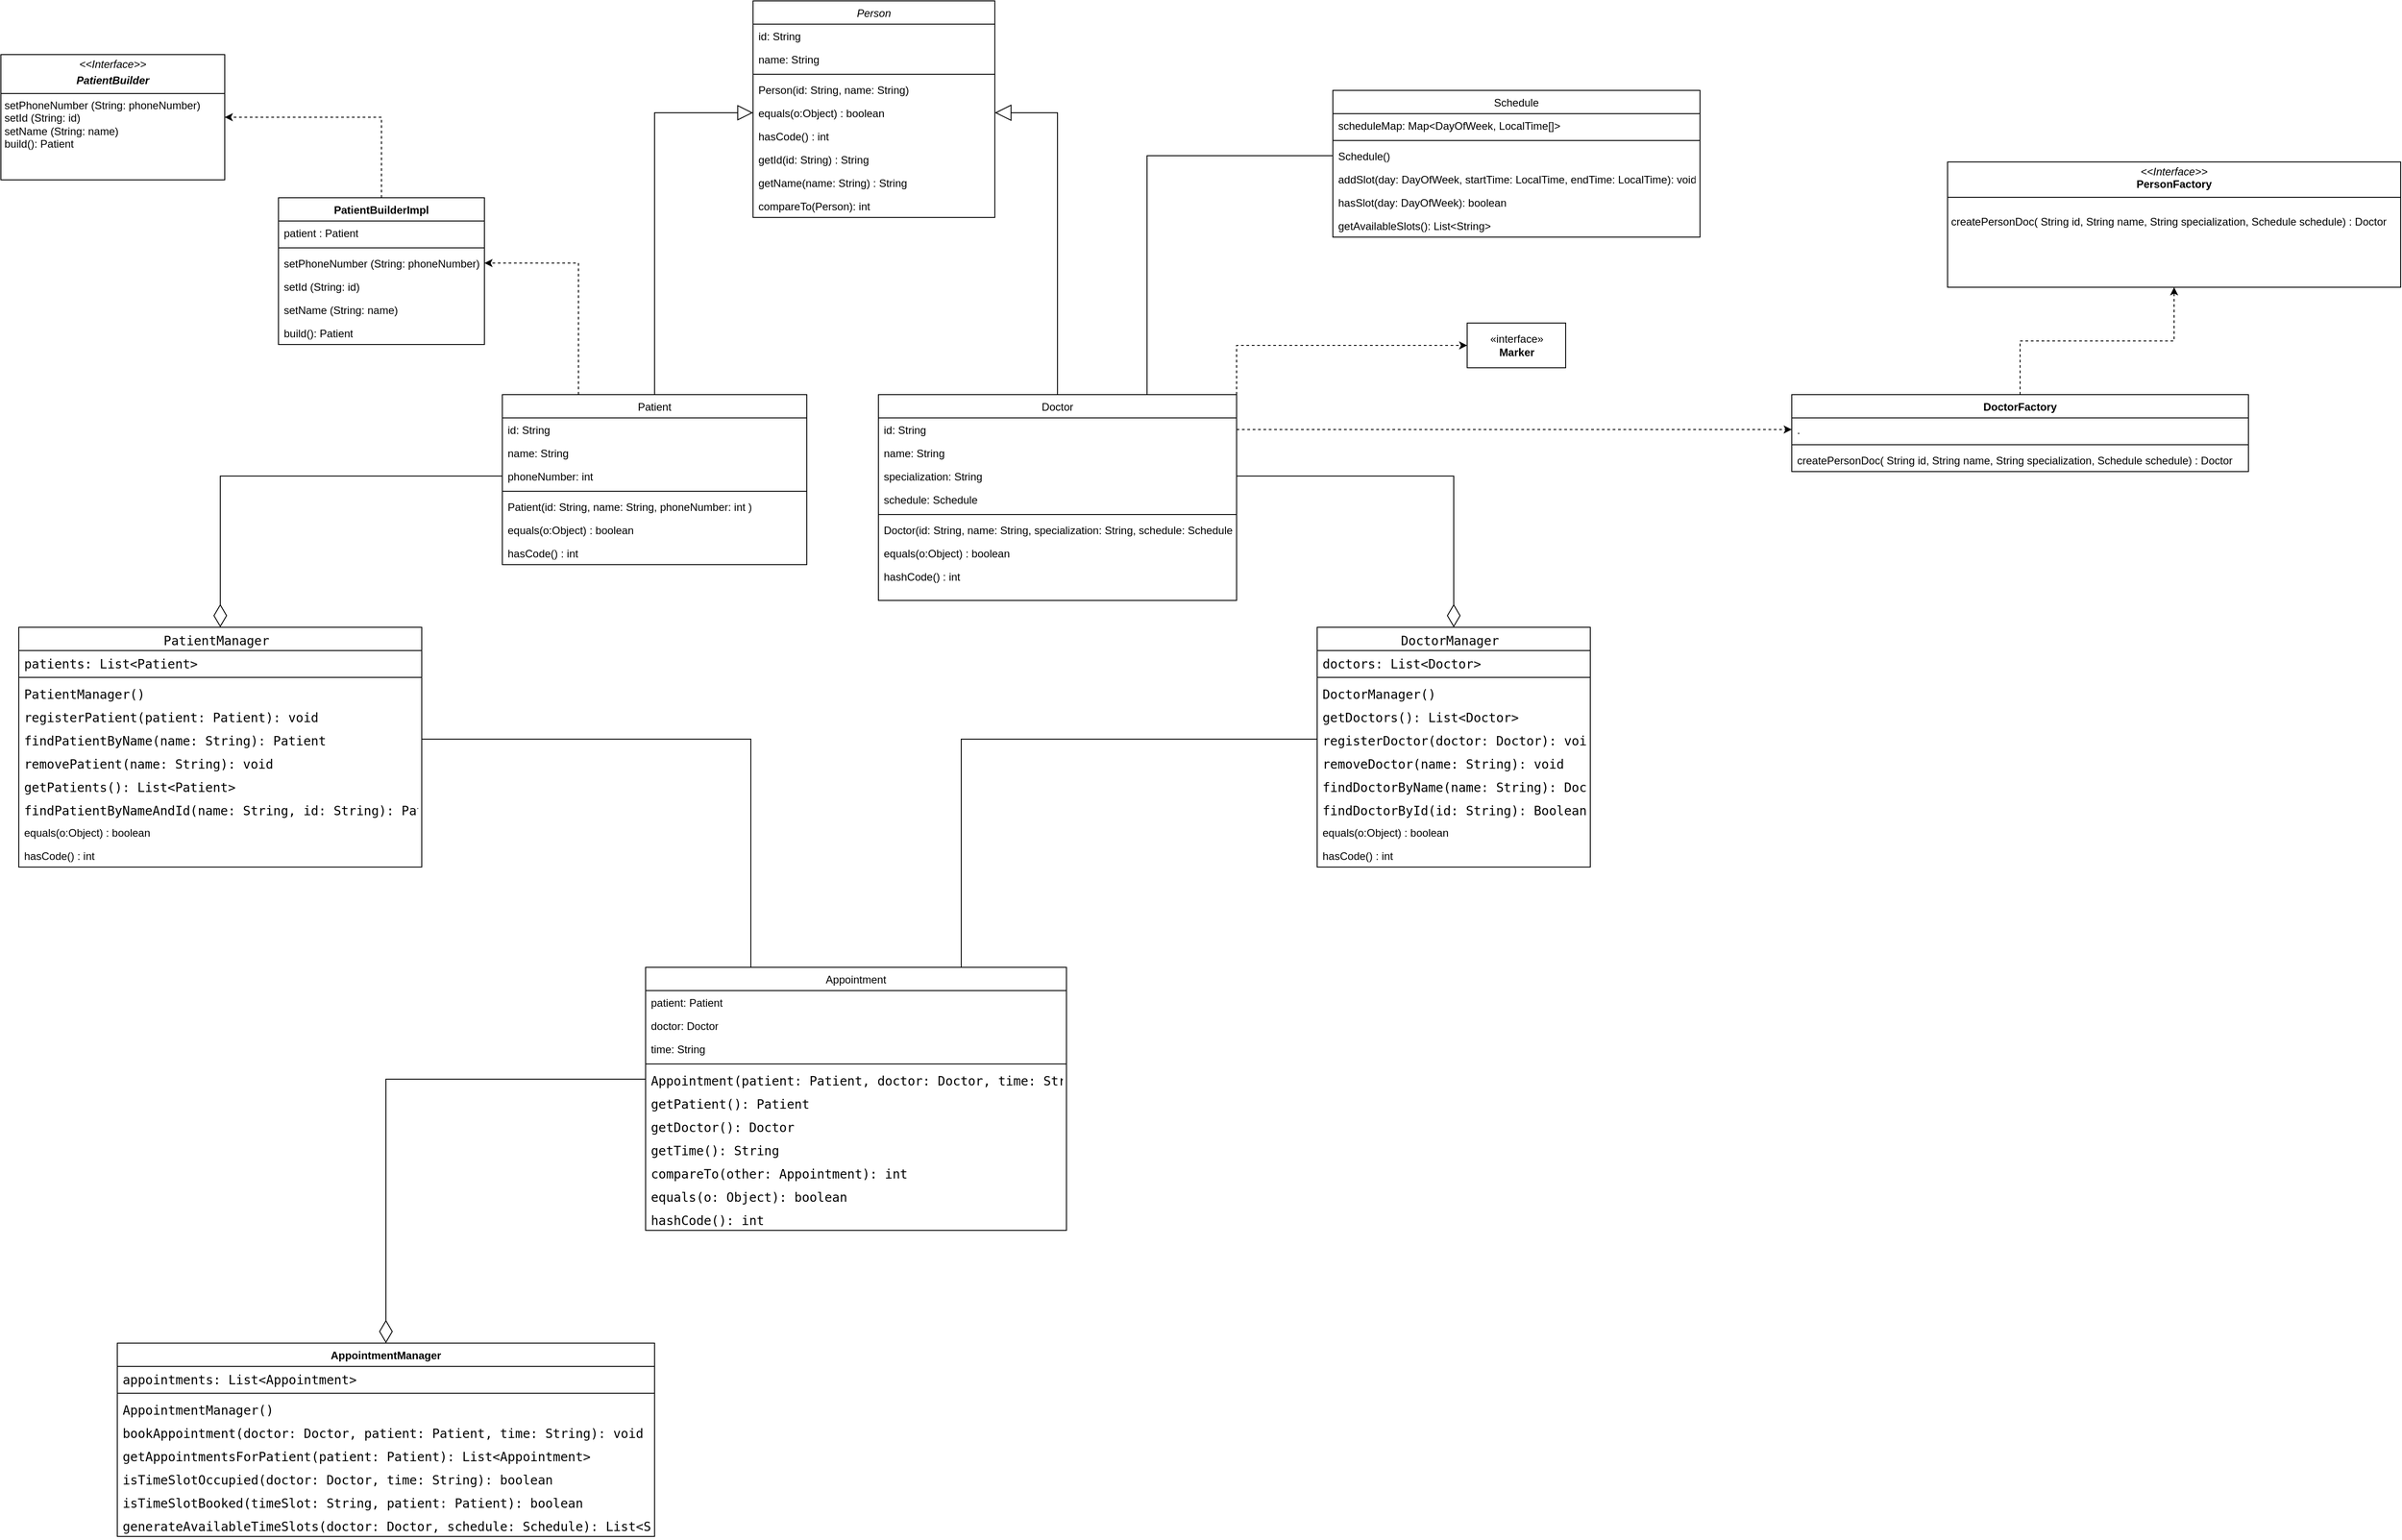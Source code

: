 <mxfile version="24.2.3" type="device">
  <diagram id="C5RBs43oDa-KdzZeNtuy" name="Page-1">
    <mxGraphModel dx="3452" dy="2474" grid="1" gridSize="10" guides="1" tooltips="1" connect="1" arrows="1" fold="1" page="1" pageScale="1" pageWidth="827" pageHeight="1169" math="0" shadow="0">
      <root>
        <mxCell id="WIyWlLk6GJQsqaUBKTNV-0" />
        <mxCell id="WIyWlLk6GJQsqaUBKTNV-1" parent="WIyWlLk6GJQsqaUBKTNV-0" />
        <mxCell id="olWy7GxdTs5l5mt5us0V-38" style="edgeStyle=orthogonalEdgeStyle;rounded=0;orthogonalLoop=1;jettySize=auto;html=1;exitX=0.5;exitY=0;exitDx=0;exitDy=0;entryX=0;entryY=0.5;entryDx=0;entryDy=0;endArrow=block;endFill=0;endSize=15;" parent="WIyWlLk6GJQsqaUBKTNV-1" source="zkfFHV4jXpPFQw0GAbJ--0" target="olWy7GxdTs5l5mt5us0V-30" edge="1">
          <mxGeometry relative="1" as="geometry" />
        </mxCell>
        <mxCell id="JosfpnTkLtagW_G2WQQR-9" style="edgeStyle=orthogonalEdgeStyle;rounded=0;orthogonalLoop=1;jettySize=auto;html=1;exitX=0.25;exitY=0;exitDx=0;exitDy=0;entryX=1;entryY=0.5;entryDx=0;entryDy=0;dashed=1;" edge="1" parent="WIyWlLk6GJQsqaUBKTNV-1" source="zkfFHV4jXpPFQw0GAbJ--0" target="JosfpnTkLtagW_G2WQQR-3">
          <mxGeometry relative="1" as="geometry" />
        </mxCell>
        <mxCell id="zkfFHV4jXpPFQw0GAbJ--0" value="Patient" style="swimlane;fontStyle=0;align=center;verticalAlign=top;childLayout=stackLayout;horizontal=1;startSize=26;horizontalStack=0;resizeParent=1;resizeLast=0;collapsible=1;marginBottom=0;rounded=0;shadow=0;strokeWidth=1;" parent="WIyWlLk6GJQsqaUBKTNV-1" vertex="1">
          <mxGeometry x="40" y="80" width="340" height="190" as="geometry">
            <mxRectangle x="230" y="140" width="160" height="26" as="alternateBounds" />
          </mxGeometry>
        </mxCell>
        <mxCell id="zkfFHV4jXpPFQw0GAbJ--1" value="id: String" style="text;align=left;verticalAlign=top;spacingLeft=4;spacingRight=4;overflow=hidden;rotatable=0;points=[[0,0.5],[1,0.5]];portConstraint=eastwest;" parent="zkfFHV4jXpPFQw0GAbJ--0" vertex="1">
          <mxGeometry y="26" width="340" height="26" as="geometry" />
        </mxCell>
        <mxCell id="zkfFHV4jXpPFQw0GAbJ--2" value="name: String" style="text;align=left;verticalAlign=top;spacingLeft=4;spacingRight=4;overflow=hidden;rotatable=0;points=[[0,0.5],[1,0.5]];portConstraint=eastwest;rounded=0;shadow=0;html=0;" parent="zkfFHV4jXpPFQw0GAbJ--0" vertex="1">
          <mxGeometry y="52" width="340" height="26" as="geometry" />
        </mxCell>
        <mxCell id="zkfFHV4jXpPFQw0GAbJ--3" value="phoneNumber: int" style="text;align=left;verticalAlign=top;spacingLeft=4;spacingRight=4;overflow=hidden;rotatable=0;points=[[0,0.5],[1,0.5]];portConstraint=eastwest;rounded=0;shadow=0;html=0;" parent="zkfFHV4jXpPFQw0GAbJ--0" vertex="1">
          <mxGeometry y="78" width="340" height="26" as="geometry" />
        </mxCell>
        <mxCell id="zkfFHV4jXpPFQw0GAbJ--4" value="" style="line;html=1;strokeWidth=1;align=left;verticalAlign=middle;spacingTop=-1;spacingLeft=3;spacingRight=3;rotatable=0;labelPosition=right;points=[];portConstraint=eastwest;" parent="zkfFHV4jXpPFQw0GAbJ--0" vertex="1">
          <mxGeometry y="104" width="340" height="8" as="geometry" />
        </mxCell>
        <mxCell id="zkfFHV4jXpPFQw0GAbJ--5" value="Patient(id: String, name: String, phoneNumber: int )" style="text;align=left;verticalAlign=top;spacingLeft=4;spacingRight=4;overflow=hidden;rotatable=0;points=[[0,0.5],[1,0.5]];portConstraint=eastwest;" parent="zkfFHV4jXpPFQw0GAbJ--0" vertex="1">
          <mxGeometry y="112" width="340" height="26" as="geometry" />
        </mxCell>
        <mxCell id="olWy7GxdTs5l5mt5us0V-1" value="equals(o:Object) : boolean" style="text;align=left;verticalAlign=top;spacingLeft=4;spacingRight=4;overflow=hidden;rotatable=0;points=[[0,0.5],[1,0.5]];portConstraint=eastwest;" parent="zkfFHV4jXpPFQw0GAbJ--0" vertex="1">
          <mxGeometry y="138" width="340" height="26" as="geometry" />
        </mxCell>
        <mxCell id="olWy7GxdTs5l5mt5us0V-0" value="hasCode() : int" style="text;align=left;verticalAlign=top;spacingLeft=4;spacingRight=4;overflow=hidden;rotatable=0;points=[[0,0.5],[1,0.5]];portConstraint=eastwest;" parent="zkfFHV4jXpPFQw0GAbJ--0" vertex="1">
          <mxGeometry y="164" width="340" height="26" as="geometry" />
        </mxCell>
        <mxCell id="zkfFHV4jXpPFQw0GAbJ--6" value="Schedule" style="swimlane;fontStyle=0;align=center;verticalAlign=top;childLayout=stackLayout;horizontal=1;startSize=26;horizontalStack=0;resizeParent=1;resizeLast=0;collapsible=1;marginBottom=0;rounded=0;shadow=0;strokeWidth=1;" parent="WIyWlLk6GJQsqaUBKTNV-1" vertex="1">
          <mxGeometry x="967.5" y="-260" width="410" height="164" as="geometry">
            <mxRectangle x="130" y="380" width="160" height="26" as="alternateBounds" />
          </mxGeometry>
        </mxCell>
        <mxCell id="zkfFHV4jXpPFQw0GAbJ--7" value="scheduleMap: Map&lt;DayOfWeek, LocalTime[]&gt;" style="text;align=left;verticalAlign=top;spacingLeft=4;spacingRight=4;overflow=hidden;rotatable=0;points=[[0,0.5],[1,0.5]];portConstraint=eastwest;" parent="zkfFHV4jXpPFQw0GAbJ--6" vertex="1">
          <mxGeometry y="26" width="410" height="26" as="geometry" />
        </mxCell>
        <mxCell id="zkfFHV4jXpPFQw0GAbJ--9" value="" style="line;html=1;strokeWidth=1;align=left;verticalAlign=middle;spacingTop=-1;spacingLeft=3;spacingRight=3;rotatable=0;labelPosition=right;points=[];portConstraint=eastwest;" parent="zkfFHV4jXpPFQw0GAbJ--6" vertex="1">
          <mxGeometry y="52" width="410" height="8" as="geometry" />
        </mxCell>
        <mxCell id="zkfFHV4jXpPFQw0GAbJ--10" value="Schedule()" style="text;align=left;verticalAlign=top;spacingLeft=4;spacingRight=4;overflow=hidden;rotatable=0;points=[[0,0.5],[1,0.5]];portConstraint=eastwest;fontStyle=0" parent="zkfFHV4jXpPFQw0GAbJ--6" vertex="1">
          <mxGeometry y="60" width="410" height="26" as="geometry" />
        </mxCell>
        <mxCell id="olWy7GxdTs5l5mt5us0V-6" value="addSlot(day: DayOfWeek, startTime: LocalTime, endTime: LocalTime): void" style="text;align=left;verticalAlign=top;spacingLeft=4;spacingRight=4;overflow=hidden;rotatable=0;points=[[0,0.5],[1,0.5]];portConstraint=eastwest;fontStyle=0" parent="zkfFHV4jXpPFQw0GAbJ--6" vertex="1">
          <mxGeometry y="86" width="410" height="26" as="geometry" />
        </mxCell>
        <mxCell id="zkfFHV4jXpPFQw0GAbJ--11" value="hasSlot(day: DayOfWeek): boolean" style="text;align=left;verticalAlign=top;spacingLeft=4;spacingRight=4;overflow=hidden;rotatable=0;points=[[0,0.5],[1,0.5]];portConstraint=eastwest;" parent="zkfFHV4jXpPFQw0GAbJ--6" vertex="1">
          <mxGeometry y="112" width="410" height="26" as="geometry" />
        </mxCell>
        <mxCell id="OLkwg9Ow1YIb2v4wMNq_-0" value="getAvailableSlots(): List&lt;String&gt;" style="text;align=left;verticalAlign=top;spacingLeft=4;spacingRight=4;overflow=hidden;rotatable=0;points=[[0,0.5],[1,0.5]];portConstraint=eastwest;" parent="zkfFHV4jXpPFQw0GAbJ--6" vertex="1">
          <mxGeometry y="138" width="410" height="26" as="geometry" />
        </mxCell>
        <mxCell id="olWy7GxdTs5l5mt5us0V-36" style="edgeStyle=orthogonalEdgeStyle;rounded=0;orthogonalLoop=1;jettySize=auto;html=1;exitX=0.5;exitY=0;exitDx=0;exitDy=0;entryX=1;entryY=0.5;entryDx=0;entryDy=0;endArrow=block;endFill=0;jumpSize=6;endSize=16;" parent="WIyWlLk6GJQsqaUBKTNV-1" source="zkfFHV4jXpPFQw0GAbJ--17" target="olWy7GxdTs5l5mt5us0V-30" edge="1">
          <mxGeometry relative="1" as="geometry" />
        </mxCell>
        <mxCell id="olWy7GxdTs5l5mt5us0V-42" style="edgeStyle=orthogonalEdgeStyle;rounded=0;orthogonalLoop=1;jettySize=auto;html=1;exitX=0.75;exitY=0;exitDx=0;exitDy=0;entryX=0;entryY=0.5;entryDx=0;entryDy=0;endArrow=none;endFill=0;" parent="WIyWlLk6GJQsqaUBKTNV-1" source="zkfFHV4jXpPFQw0GAbJ--17" target="zkfFHV4jXpPFQw0GAbJ--10" edge="1">
          <mxGeometry relative="1" as="geometry" />
        </mxCell>
        <mxCell id="JosfpnTkLtagW_G2WQQR-14" style="edgeStyle=orthogonalEdgeStyle;rounded=0;orthogonalLoop=1;jettySize=auto;html=1;exitX=1;exitY=0;exitDx=0;exitDy=0;entryX=0;entryY=0.5;entryDx=0;entryDy=0;dashed=1;" edge="1" parent="WIyWlLk6GJQsqaUBKTNV-1" source="zkfFHV4jXpPFQw0GAbJ--17" target="JosfpnTkLtagW_G2WQQR-13">
          <mxGeometry relative="1" as="geometry" />
        </mxCell>
        <mxCell id="zkfFHV4jXpPFQw0GAbJ--17" value="Doctor" style="swimlane;fontStyle=0;align=center;verticalAlign=top;childLayout=stackLayout;horizontal=1;startSize=26;horizontalStack=0;resizeParent=1;resizeLast=0;collapsible=1;marginBottom=0;rounded=0;shadow=0;strokeWidth=1;" parent="WIyWlLk6GJQsqaUBKTNV-1" vertex="1">
          <mxGeometry x="460" y="80" width="400" height="230" as="geometry">
            <mxRectangle x="550" y="140" width="160" height="26" as="alternateBounds" />
          </mxGeometry>
        </mxCell>
        <mxCell id="zkfFHV4jXpPFQw0GAbJ--18" value="id: String" style="text;align=left;verticalAlign=top;spacingLeft=4;spacingRight=4;overflow=hidden;rotatable=0;points=[[0,0.5],[1,0.5]];portConstraint=eastwest;" parent="zkfFHV4jXpPFQw0GAbJ--17" vertex="1">
          <mxGeometry y="26" width="400" height="26" as="geometry" />
        </mxCell>
        <mxCell id="zkfFHV4jXpPFQw0GAbJ--19" value="name: String" style="text;align=left;verticalAlign=top;spacingLeft=4;spacingRight=4;overflow=hidden;rotatable=0;points=[[0,0.5],[1,0.5]];portConstraint=eastwest;rounded=0;shadow=0;html=0;" parent="zkfFHV4jXpPFQw0GAbJ--17" vertex="1">
          <mxGeometry y="52" width="400" height="26" as="geometry" />
        </mxCell>
        <mxCell id="zkfFHV4jXpPFQw0GAbJ--20" value="specialization: String" style="text;align=left;verticalAlign=top;spacingLeft=4;spacingRight=4;overflow=hidden;rotatable=0;points=[[0,0.5],[1,0.5]];portConstraint=eastwest;rounded=0;shadow=0;html=0;" parent="zkfFHV4jXpPFQw0GAbJ--17" vertex="1">
          <mxGeometry y="78" width="400" height="26" as="geometry" />
        </mxCell>
        <mxCell id="zkfFHV4jXpPFQw0GAbJ--21" value="schedule: Schedule" style="text;align=left;verticalAlign=top;spacingLeft=4;spacingRight=4;overflow=hidden;rotatable=0;points=[[0,0.5],[1,0.5]];portConstraint=eastwest;rounded=0;shadow=0;html=0;" parent="zkfFHV4jXpPFQw0GAbJ--17" vertex="1">
          <mxGeometry y="104" width="400" height="26" as="geometry" />
        </mxCell>
        <mxCell id="zkfFHV4jXpPFQw0GAbJ--23" value="" style="line;html=1;strokeWidth=1;align=left;verticalAlign=middle;spacingTop=-1;spacingLeft=3;spacingRight=3;rotatable=0;labelPosition=right;points=[];portConstraint=eastwest;" parent="zkfFHV4jXpPFQw0GAbJ--17" vertex="1">
          <mxGeometry y="130" width="400" height="8" as="geometry" />
        </mxCell>
        <mxCell id="zkfFHV4jXpPFQw0GAbJ--24" value="Doctor(id: String, name: String, specialization: String, schedule: Schedule" style="text;align=left;verticalAlign=top;spacingLeft=4;spacingRight=4;overflow=hidden;rotatable=0;points=[[0,0.5],[1,0.5]];portConstraint=eastwest;" parent="zkfFHV4jXpPFQw0GAbJ--17" vertex="1">
          <mxGeometry y="138" width="400" height="26" as="geometry" />
        </mxCell>
        <mxCell id="olWy7GxdTs5l5mt5us0V-4" value="equals(o:Object) : boolean" style="text;align=left;verticalAlign=top;spacingLeft=4;spacingRight=4;overflow=hidden;rotatable=0;points=[[0,0.5],[1,0.5]];portConstraint=eastwest;" parent="zkfFHV4jXpPFQw0GAbJ--17" vertex="1">
          <mxGeometry y="164" width="400" height="26" as="geometry" />
        </mxCell>
        <mxCell id="olWy7GxdTs5l5mt5us0V-5" value="hashCode() : int" style="text;align=left;verticalAlign=top;spacingLeft=4;spacingRight=4;overflow=hidden;rotatable=0;points=[[0,0.5],[1,0.5]];portConstraint=eastwest;" parent="zkfFHV4jXpPFQw0GAbJ--17" vertex="1">
          <mxGeometry y="190" width="400" height="26" as="geometry" />
        </mxCell>
        <mxCell id="OLkwg9Ow1YIb2v4wMNq_-4" value="&lt;span style=&quot;font-weight: 400; text-wrap: nowrap;&quot;&gt;Appointment&lt;/span&gt;" style="swimlane;fontStyle=1;align=center;verticalAlign=top;childLayout=stackLayout;horizontal=1;startSize=26;horizontalStack=0;resizeParent=1;resizeParentMax=0;resizeLast=0;collapsible=1;marginBottom=0;whiteSpace=wrap;html=1;" parent="WIyWlLk6GJQsqaUBKTNV-1" vertex="1">
          <mxGeometry x="200" y="720" width="470" height="294" as="geometry" />
        </mxCell>
        <mxCell id="OLkwg9Ow1YIb2v4wMNq_-5" value="&lt;span style=&quot;text-wrap: nowrap;&quot;&gt;patient: Patient&lt;/span&gt;" style="text;strokeColor=none;fillColor=none;align=left;verticalAlign=top;spacingLeft=4;spacingRight=4;overflow=hidden;rotatable=0;points=[[0,0.5],[1,0.5]];portConstraint=eastwest;whiteSpace=wrap;html=1;" parent="OLkwg9Ow1YIb2v4wMNq_-4" vertex="1">
          <mxGeometry y="26" width="470" height="26" as="geometry" />
        </mxCell>
        <mxCell id="OLkwg9Ow1YIb2v4wMNq_-8" value="&lt;span style=&quot;text-wrap: nowrap;&quot;&gt;doctor: Doctor&lt;/span&gt;" style="text;strokeColor=none;fillColor=none;align=left;verticalAlign=top;spacingLeft=4;spacingRight=4;overflow=hidden;rotatable=0;points=[[0,0.5],[1,0.5]];portConstraint=eastwest;whiteSpace=wrap;html=1;" parent="OLkwg9Ow1YIb2v4wMNq_-4" vertex="1">
          <mxGeometry y="52" width="470" height="26" as="geometry" />
        </mxCell>
        <mxCell id="OLkwg9Ow1YIb2v4wMNq_-9" value="&lt;span style=&quot;text-wrap: nowrap;&quot;&gt;time: String&lt;/span&gt;" style="text;strokeColor=none;fillColor=none;align=left;verticalAlign=top;spacingLeft=4;spacingRight=4;overflow=hidden;rotatable=0;points=[[0,0.5],[1,0.5]];portConstraint=eastwest;whiteSpace=wrap;html=1;" parent="OLkwg9Ow1YIb2v4wMNq_-4" vertex="1">
          <mxGeometry y="78" width="470" height="26" as="geometry" />
        </mxCell>
        <mxCell id="OLkwg9Ow1YIb2v4wMNq_-6" value="" style="line;strokeWidth=1;fillColor=none;align=left;verticalAlign=middle;spacingTop=-1;spacingLeft=3;spacingRight=3;rotatable=0;labelPosition=right;points=[];portConstraint=eastwest;strokeColor=inherit;" parent="OLkwg9Ow1YIb2v4wMNq_-4" vertex="1">
          <mxGeometry y="104" width="470" height="8" as="geometry" />
        </mxCell>
        <mxCell id="OLkwg9Ow1YIb2v4wMNq_-7" value="&lt;span style=&quot;font-family: &amp;quot;Söhne Mono&amp;quot;, Monaco, &amp;quot;Andale Mono&amp;quot;, &amp;quot;Ubuntu Mono&amp;quot;, monospace; font-size: 14px; white-space: pre;&quot;&gt;Appointment(patient: Patient, doctor: Doctor, time: String)&lt;/span&gt;" style="text;strokeColor=none;fillColor=none;align=left;verticalAlign=top;spacingLeft=4;spacingRight=4;overflow=hidden;rotatable=0;points=[[0,0.5],[1,0.5]];portConstraint=eastwest;whiteSpace=wrap;html=1;imageAspect=1;" parent="OLkwg9Ow1YIb2v4wMNq_-4" vertex="1">
          <mxGeometry y="112" width="470" height="26" as="geometry" />
        </mxCell>
        <mxCell id="OLkwg9Ow1YIb2v4wMNq_-10" value="&lt;span style=&quot;font-family: &amp;quot;Söhne Mono&amp;quot;, Monaco, &amp;quot;Andale Mono&amp;quot;, &amp;quot;Ubuntu Mono&amp;quot;, monospace; font-size: 14px; white-space: pre;&quot;&gt;getPatient(): Patient&lt;/span&gt;" style="text;strokeColor=none;fillColor=none;align=left;verticalAlign=top;spacingLeft=4;spacingRight=4;overflow=hidden;rotatable=0;points=[[0,0.5],[1,0.5]];portConstraint=eastwest;whiteSpace=wrap;html=1;labelBackgroundColor=none;fontColor=#000000;" parent="OLkwg9Ow1YIb2v4wMNq_-4" vertex="1">
          <mxGeometry y="138" width="470" height="26" as="geometry" />
        </mxCell>
        <mxCell id="OLkwg9Ow1YIb2v4wMNq_-11" value="&lt;span style=&quot;font-family: &amp;quot;Söhne Mono&amp;quot;, Monaco, &amp;quot;Andale Mono&amp;quot;, &amp;quot;Ubuntu Mono&amp;quot;, monospace; font-size: 14px; white-space: pre;&quot;&gt;getDoctor(): Doctor&lt;/span&gt;" style="text;strokeColor=none;fillColor=none;align=left;verticalAlign=top;spacingLeft=4;spacingRight=4;overflow=hidden;rotatable=0;points=[[0,0.5],[1,0.5]];portConstraint=eastwest;whiteSpace=wrap;html=1;labelBackgroundColor=none;fontColor=#000000;" parent="OLkwg9Ow1YIb2v4wMNq_-4" vertex="1">
          <mxGeometry y="164" width="470" height="26" as="geometry" />
        </mxCell>
        <mxCell id="OLkwg9Ow1YIb2v4wMNq_-12" value="&lt;span style=&quot;font-family: &amp;quot;Söhne Mono&amp;quot;, Monaco, &amp;quot;Andale Mono&amp;quot;, &amp;quot;Ubuntu Mono&amp;quot;, monospace; font-size: 14px; white-space: pre;&quot;&gt;getTime(): String&lt;/span&gt;" style="text;strokeColor=none;fillColor=none;align=left;verticalAlign=top;spacingLeft=4;spacingRight=4;overflow=hidden;rotatable=0;points=[[0,0.5],[1,0.5]];portConstraint=eastwest;whiteSpace=wrap;html=1;labelBackgroundColor=none;fontColor=#000000;" parent="OLkwg9Ow1YIb2v4wMNq_-4" vertex="1">
          <mxGeometry y="190" width="470" height="26" as="geometry" />
        </mxCell>
        <mxCell id="OLkwg9Ow1YIb2v4wMNq_-13" value="&lt;span style=&quot;font-family: &amp;quot;Söhne Mono&amp;quot;, Monaco, &amp;quot;Andale Mono&amp;quot;, &amp;quot;Ubuntu Mono&amp;quot;, monospace; font-size: 14px; white-space: pre;&quot;&gt;compareTo(other: Appointment): int&lt;/span&gt;" style="text;strokeColor=none;fillColor=none;align=left;verticalAlign=top;spacingLeft=4;spacingRight=4;overflow=hidden;rotatable=0;points=[[0,0.5],[1,0.5]];portConstraint=eastwest;whiteSpace=wrap;html=1;labelBackgroundColor=none;fontColor=#000000;" parent="OLkwg9Ow1YIb2v4wMNq_-4" vertex="1">
          <mxGeometry y="216" width="470" height="26" as="geometry" />
        </mxCell>
        <mxCell id="OLkwg9Ow1YIb2v4wMNq_-14" value="&lt;span style=&quot;font-family: &amp;quot;Söhne Mono&amp;quot;, Monaco, &amp;quot;Andale Mono&amp;quot;, &amp;quot;Ubuntu Mono&amp;quot;, monospace; font-size: 14px; white-space: pre;&quot;&gt;equals(o: Object): boolean&lt;/span&gt;" style="text;strokeColor=none;fillColor=none;align=left;verticalAlign=top;spacingLeft=4;spacingRight=4;overflow=hidden;rotatable=0;points=[[0,0.5],[1,0.5]];portConstraint=eastwest;whiteSpace=wrap;html=1;labelBackgroundColor=none;fontColor=#000000;" parent="OLkwg9Ow1YIb2v4wMNq_-4" vertex="1">
          <mxGeometry y="242" width="470" height="26" as="geometry" />
        </mxCell>
        <mxCell id="OLkwg9Ow1YIb2v4wMNq_-15" value="&lt;span style=&quot;font-family: &amp;quot;Söhne Mono&amp;quot;, Monaco, &amp;quot;Andale Mono&amp;quot;, &amp;quot;Ubuntu Mono&amp;quot;, monospace; font-size: 14px; white-space: pre;&quot;&gt;hashCode(): int&lt;/span&gt;" style="text;strokeColor=none;fillColor=none;align=left;verticalAlign=top;spacingLeft=4;spacingRight=4;overflow=hidden;rotatable=0;points=[[0,0.5],[1,0.5]];portConstraint=eastwest;whiteSpace=wrap;html=1;labelBackgroundColor=none;fontColor=#000000;" parent="OLkwg9Ow1YIb2v4wMNq_-4" vertex="1">
          <mxGeometry y="268" width="470" height="26" as="geometry" />
        </mxCell>
        <mxCell id="OLkwg9Ow1YIb2v4wMNq_-17" value="AppointmentManager&lt;div&gt;&lt;br&gt;&lt;/div&gt;" style="swimlane;fontStyle=1;align=center;verticalAlign=top;childLayout=stackLayout;horizontal=1;startSize=26;horizontalStack=0;resizeParent=1;resizeParentMax=0;resizeLast=0;collapsible=1;marginBottom=0;whiteSpace=wrap;html=1;spacingLeft=4;spacingRight=4;fontFamily=Helvetica;fontSize=12;fontColor=default;fillColor=none;gradientColor=none;" parent="WIyWlLk6GJQsqaUBKTNV-1" vertex="1">
          <mxGeometry x="-390" y="1140" width="600" height="216" as="geometry" />
        </mxCell>
        <mxCell id="OLkwg9Ow1YIb2v4wMNq_-18" value="&lt;span style=&quot;font-family: &amp;quot;Söhne Mono&amp;quot;, Monaco, &amp;quot;Andale Mono&amp;quot;, &amp;quot;Ubuntu Mono&amp;quot;, monospace; font-size: 14px; white-space: pre;&quot;&gt;appointments: List&amp;lt;Appointment&amp;gt;&lt;/span&gt;" style="text;strokeColor=none;fillColor=none;align=left;verticalAlign=top;spacingLeft=4;spacingRight=4;overflow=hidden;rotatable=0;points=[[0,0.5],[1,0.5]];portConstraint=eastwest;whiteSpace=wrap;html=1;fontFamily=Helvetica;fontSize=12;fontColor=#000000;labelBackgroundColor=none;" parent="OLkwg9Ow1YIb2v4wMNq_-17" vertex="1">
          <mxGeometry y="26" width="600" height="26" as="geometry" />
        </mxCell>
        <mxCell id="OLkwg9Ow1YIb2v4wMNq_-19" value="" style="line;strokeWidth=1;fillColor=none;align=left;verticalAlign=middle;spacingTop=-1;spacingLeft=3;spacingRight=3;rotatable=0;labelPosition=right;points=[];portConstraint=eastwest;strokeColor=inherit;fontFamily=Helvetica;fontSize=12;fontColor=default;" parent="OLkwg9Ow1YIb2v4wMNq_-17" vertex="1">
          <mxGeometry y="52" width="600" height="8" as="geometry" />
        </mxCell>
        <mxCell id="OLkwg9Ow1YIb2v4wMNq_-20" value="&lt;span style=&quot;font-family: &amp;quot;Söhne Mono&amp;quot;, Monaco, &amp;quot;Andale Mono&amp;quot;, &amp;quot;Ubuntu Mono&amp;quot;, monospace; font-size: 14px; white-space: pre;&quot;&gt;AppointmentManager()&lt;/span&gt;" style="text;strokeColor=none;fillColor=none;align=left;verticalAlign=top;spacingLeft=4;spacingRight=4;overflow=hidden;rotatable=0;points=[[0,0.5],[1,0.5]];portConstraint=eastwest;whiteSpace=wrap;html=1;fontFamily=Helvetica;fontSize=12;fontColor=#000000;labelBackgroundColor=none;" parent="OLkwg9Ow1YIb2v4wMNq_-17" vertex="1">
          <mxGeometry y="60" width="600" height="26" as="geometry" />
        </mxCell>
        <mxCell id="OLkwg9Ow1YIb2v4wMNq_-21" value="&lt;span style=&quot;font-family: &amp;quot;Söhne Mono&amp;quot;, Monaco, &amp;quot;Andale Mono&amp;quot;, &amp;quot;Ubuntu Mono&amp;quot;, monospace; font-size: 14px; white-space: pre;&quot;&gt;bookAppointment(doctor: Doctor, patient: Patient, time: String): void&lt;/span&gt;" style="text;strokeColor=none;fillColor=none;align=left;verticalAlign=top;spacingLeft=4;spacingRight=4;overflow=hidden;rotatable=0;points=[[0,0.5],[1,0.5]];portConstraint=eastwest;whiteSpace=wrap;html=1;fontFamily=Helvetica;fontSize=12;fontColor=#000000;labelBackgroundColor=none;" parent="OLkwg9Ow1YIb2v4wMNq_-17" vertex="1">
          <mxGeometry y="86" width="600" height="26" as="geometry" />
        </mxCell>
        <mxCell id="OLkwg9Ow1YIb2v4wMNq_-22" value="&lt;span style=&quot;font-family: &amp;quot;Söhne Mono&amp;quot;, Monaco, &amp;quot;Andale Mono&amp;quot;, &amp;quot;Ubuntu Mono&amp;quot;, monospace; font-size: 14px; white-space: pre;&quot;&gt;getAppointmentsForPatient(patient: Patient): List&amp;lt;Appointment&amp;gt;&lt;/span&gt;" style="text;strokeColor=none;fillColor=none;align=left;verticalAlign=top;spacingLeft=4;spacingRight=4;overflow=hidden;rotatable=0;points=[[0,0.5],[1,0.5]];portConstraint=eastwest;whiteSpace=wrap;html=1;fontFamily=Helvetica;fontSize=12;fontColor=#000000;labelBackgroundColor=none;" parent="OLkwg9Ow1YIb2v4wMNq_-17" vertex="1">
          <mxGeometry y="112" width="600" height="26" as="geometry" />
        </mxCell>
        <mxCell id="OLkwg9Ow1YIb2v4wMNq_-23" value="&lt;span style=&quot;font-family: &amp;quot;Söhne Mono&amp;quot;, Monaco, &amp;quot;Andale Mono&amp;quot;, &amp;quot;Ubuntu Mono&amp;quot;, monospace; font-size: 14px; white-space: pre;&quot;&gt;isTimeSlotOccupied(doctor: Doctor, time: String): boolean&lt;/span&gt;" style="text;strokeColor=none;fillColor=none;align=left;verticalAlign=top;spacingLeft=4;spacingRight=4;overflow=hidden;rotatable=0;points=[[0,0.5],[1,0.5]];portConstraint=eastwest;whiteSpace=wrap;html=1;fontFamily=Helvetica;fontSize=12;fontColor=#000000;labelBackgroundColor=none;" parent="OLkwg9Ow1YIb2v4wMNq_-17" vertex="1">
          <mxGeometry y="138" width="600" height="26" as="geometry" />
        </mxCell>
        <mxCell id="OLkwg9Ow1YIb2v4wMNq_-24" value="&lt;span style=&quot;font-family: &amp;quot;Söhne Mono&amp;quot;, Monaco, &amp;quot;Andale Mono&amp;quot;, &amp;quot;Ubuntu Mono&amp;quot;, monospace; font-size: 14px; white-space: pre;&quot;&gt;isTimeSlotBooked(timeSlot: String, patient: Patient): boolean&lt;/span&gt;" style="text;strokeColor=none;fillColor=none;align=left;verticalAlign=top;spacingLeft=4;spacingRight=4;overflow=hidden;rotatable=0;points=[[0,0.5],[1,0.5]];portConstraint=eastwest;whiteSpace=wrap;html=1;fontFamily=Helvetica;fontSize=12;fontColor=#000000;labelBackgroundColor=none;" parent="OLkwg9Ow1YIb2v4wMNq_-17" vertex="1">
          <mxGeometry y="164" width="600" height="26" as="geometry" />
        </mxCell>
        <mxCell id="OLkwg9Ow1YIb2v4wMNq_-25" value="&lt;span style=&quot;font-family: &amp;quot;Söhne Mono&amp;quot;, Monaco, &amp;quot;Andale Mono&amp;quot;, &amp;quot;Ubuntu Mono&amp;quot;, monospace; font-size: 14px; white-space: pre;&quot;&gt;generateAvailableTimeSlots(doctor: Doctor, schedule: Schedule): List&amp;lt;String&amp;gt;&lt;/span&gt;" style="text;strokeColor=none;fillColor=none;align=left;verticalAlign=top;spacingLeft=4;spacingRight=4;overflow=hidden;rotatable=0;points=[[0,0.5],[1,0.5]];portConstraint=eastwest;whiteSpace=wrap;html=1;fontFamily=Helvetica;fontSize=12;fontColor=#000000;labelBackgroundColor=none;" parent="OLkwg9Ow1YIb2v4wMNq_-17" vertex="1">
          <mxGeometry y="190" width="600" height="26" as="geometry" />
        </mxCell>
        <mxCell id="OLkwg9Ow1YIb2v4wMNq_-26" value="&lt;span style=&quot;font-family: &amp;quot;Söhne Mono&amp;quot;, Monaco, &amp;quot;Andale Mono&amp;quot;, &amp;quot;Ubuntu Mono&amp;quot;, monospace; font-size: 14px; font-weight: 400; text-align: left; white-space: pre;&quot;&gt;DoctorManager &lt;/span&gt;" style="swimlane;fontStyle=1;align=center;verticalAlign=top;childLayout=stackLayout;horizontal=1;startSize=26;horizontalStack=0;resizeParent=1;resizeParentMax=0;resizeLast=0;collapsible=1;marginBottom=0;whiteSpace=wrap;html=1;spacingLeft=4;spacingRight=4;fontFamily=Helvetica;fontSize=12;fontColor=#000000;fillColor=none;gradientColor=none;labelBackgroundColor=none;" parent="WIyWlLk6GJQsqaUBKTNV-1" vertex="1">
          <mxGeometry x="950" y="340" width="305" height="268" as="geometry" />
        </mxCell>
        <mxCell id="OLkwg9Ow1YIb2v4wMNq_-27" value="&lt;span style=&quot;font-family: &amp;quot;Söhne Mono&amp;quot;, Monaco, &amp;quot;Andale Mono&amp;quot;, &amp;quot;Ubuntu Mono&amp;quot;, monospace; font-size: 14px; white-space: pre;&quot;&gt;doctors: List&amp;lt;Doctor&amp;gt;&lt;/span&gt;" style="text;strokeColor=none;fillColor=none;align=left;verticalAlign=top;spacingLeft=4;spacingRight=4;overflow=hidden;rotatable=0;points=[[0,0.5],[1,0.5]];portConstraint=eastwest;whiteSpace=wrap;html=1;fontFamily=Helvetica;fontSize=12;fontColor=#000000;labelBackgroundColor=none;" parent="OLkwg9Ow1YIb2v4wMNq_-26" vertex="1">
          <mxGeometry y="26" width="305" height="26" as="geometry" />
        </mxCell>
        <mxCell id="OLkwg9Ow1YIb2v4wMNq_-28" value="" style="line;strokeWidth=1;fillColor=none;align=left;verticalAlign=middle;spacingTop=-1;spacingLeft=3;spacingRight=3;rotatable=0;labelPosition=right;points=[];portConstraint=eastwest;strokeColor=inherit;fontFamily=Helvetica;fontSize=12;fontColor=default;" parent="OLkwg9Ow1YIb2v4wMNq_-26" vertex="1">
          <mxGeometry y="52" width="305" height="8" as="geometry" />
        </mxCell>
        <mxCell id="OLkwg9Ow1YIb2v4wMNq_-29" value="&lt;span style=&quot;font-family: &amp;quot;Söhne Mono&amp;quot;, Monaco, &amp;quot;Andale Mono&amp;quot;, &amp;quot;Ubuntu Mono&amp;quot;, monospace; font-size: 14px; white-space: pre;&quot;&gt;DoctorManager()&lt;/span&gt;" style="text;strokeColor=none;fillColor=none;align=left;verticalAlign=top;spacingLeft=4;spacingRight=4;overflow=hidden;rotatable=0;points=[[0,0.5],[1,0.5]];portConstraint=eastwest;whiteSpace=wrap;html=1;fontFamily=Helvetica;fontSize=12;fontColor=#000000;labelBackgroundColor=none;" parent="OLkwg9Ow1YIb2v4wMNq_-26" vertex="1">
          <mxGeometry y="60" width="305" height="26" as="geometry" />
        </mxCell>
        <mxCell id="OLkwg9Ow1YIb2v4wMNq_-30" value="&lt;span style=&quot;font-family: &amp;quot;Söhne Mono&amp;quot;, Monaco, &amp;quot;Andale Mono&amp;quot;, &amp;quot;Ubuntu Mono&amp;quot;, monospace; font-size: 14px; white-space: pre;&quot;&gt;getDoctors(): List&amp;lt;Doctor&amp;gt;&lt;/span&gt;" style="text;strokeColor=none;fillColor=none;align=left;verticalAlign=top;spacingLeft=4;spacingRight=4;overflow=hidden;rotatable=0;points=[[0,0.5],[1,0.5]];portConstraint=eastwest;whiteSpace=wrap;html=1;fontFamily=Helvetica;fontSize=12;fontColor=#000000;labelBackgroundColor=none;" parent="OLkwg9Ow1YIb2v4wMNq_-26" vertex="1">
          <mxGeometry y="86" width="305" height="26" as="geometry" />
        </mxCell>
        <mxCell id="OLkwg9Ow1YIb2v4wMNq_-31" value="&lt;span style=&quot;font-family: &amp;quot;Söhne Mono&amp;quot;, Monaco, &amp;quot;Andale Mono&amp;quot;, &amp;quot;Ubuntu Mono&amp;quot;, monospace; font-size: 14px; white-space: pre;&quot;&gt;registerDoctor(doctor: Doctor): void&lt;/span&gt;" style="text;strokeColor=none;fillColor=none;align=left;verticalAlign=top;spacingLeft=4;spacingRight=4;overflow=hidden;rotatable=0;points=[[0,0.5],[1,0.5]];portConstraint=eastwest;whiteSpace=wrap;html=1;fontFamily=Helvetica;fontSize=12;fontColor=#000000;labelBackgroundColor=none;" parent="OLkwg9Ow1YIb2v4wMNq_-26" vertex="1">
          <mxGeometry y="112" width="305" height="26" as="geometry" />
        </mxCell>
        <mxCell id="OLkwg9Ow1YIb2v4wMNq_-32" value="&lt;span style=&quot;font-family: &amp;quot;Söhne Mono&amp;quot;, Monaco, &amp;quot;Andale Mono&amp;quot;, &amp;quot;Ubuntu Mono&amp;quot;, monospace; font-size: 14px; white-space: pre;&quot;&gt;removeDoctor(name: String): void&lt;/span&gt;" style="text;strokeColor=none;fillColor=none;align=left;verticalAlign=top;spacingLeft=4;spacingRight=4;overflow=hidden;rotatable=0;points=[[0,0.5],[1,0.5]];portConstraint=eastwest;whiteSpace=wrap;html=1;fontFamily=Helvetica;fontSize=12;fontColor=#000000;labelBackgroundColor=none;" parent="OLkwg9Ow1YIb2v4wMNq_-26" vertex="1">
          <mxGeometry y="138" width="305" height="26" as="geometry" />
        </mxCell>
        <mxCell id="OLkwg9Ow1YIb2v4wMNq_-33" value="&lt;span style=&quot;font-family: &amp;quot;Söhne Mono&amp;quot;, Monaco, &amp;quot;Andale Mono&amp;quot;, &amp;quot;Ubuntu Mono&amp;quot;, monospace; font-size: 14px; white-space: pre;&quot;&gt;findDoctorByName(name: String): Doctor&lt;/span&gt;" style="text;strokeColor=none;fillColor=none;align=left;verticalAlign=top;spacingLeft=4;spacingRight=4;overflow=hidden;rotatable=0;points=[[0,0.5],[1,0.5]];portConstraint=eastwest;whiteSpace=wrap;html=1;fontFamily=Helvetica;fontSize=12;fontColor=#000000;labelBackgroundColor=none;" parent="OLkwg9Ow1YIb2v4wMNq_-26" vertex="1">
          <mxGeometry y="164" width="305" height="26" as="geometry" />
        </mxCell>
        <mxCell id="olWy7GxdTs5l5mt5us0V-7" value="&lt;span style=&quot;font-family: &amp;quot;Söhne Mono&amp;quot;, Monaco, &amp;quot;Andale Mono&amp;quot;, &amp;quot;Ubuntu Mono&amp;quot;, monospace; font-size: 14px; white-space: pre;&quot;&gt;findDoctorById(id: String): Boolean&lt;/span&gt;" style="text;strokeColor=none;fillColor=none;align=left;verticalAlign=top;spacingLeft=4;spacingRight=4;overflow=hidden;rotatable=0;points=[[0,0.5],[1,0.5]];portConstraint=eastwest;whiteSpace=wrap;html=1;fontFamily=Helvetica;fontSize=12;fontColor=#000000;labelBackgroundColor=none;" parent="OLkwg9Ow1YIb2v4wMNq_-26" vertex="1">
          <mxGeometry y="190" width="305" height="26" as="geometry" />
        </mxCell>
        <mxCell id="olWy7GxdTs5l5mt5us0V-8" value="&lt;span style=&quot;text-wrap: nowrap;&quot;&gt;equals(o:Object) : boolean&lt;/span&gt;" style="text;strokeColor=none;fillColor=none;align=left;verticalAlign=top;spacingLeft=4;spacingRight=4;overflow=hidden;rotatable=0;points=[[0,0.5],[1,0.5]];portConstraint=eastwest;whiteSpace=wrap;html=1;fontFamily=Helvetica;fontSize=12;fontColor=#000000;labelBackgroundColor=none;" parent="OLkwg9Ow1YIb2v4wMNq_-26" vertex="1">
          <mxGeometry y="216" width="305" height="26" as="geometry" />
        </mxCell>
        <mxCell id="olWy7GxdTs5l5mt5us0V-12" value="&lt;span style=&quot;text-wrap: nowrap;&quot;&gt;hasCode() : int&lt;/span&gt;" style="text;strokeColor=none;fillColor=none;align=left;verticalAlign=top;spacingLeft=4;spacingRight=4;overflow=hidden;rotatable=0;points=[[0,0.5],[1,0.5]];portConstraint=eastwest;whiteSpace=wrap;html=1;fontFamily=Helvetica;fontSize=12;fontColor=#000000;labelBackgroundColor=none;" parent="OLkwg9Ow1YIb2v4wMNq_-26" vertex="1">
          <mxGeometry y="242" width="305" height="26" as="geometry" />
        </mxCell>
        <mxCell id="OLkwg9Ow1YIb2v4wMNq_-34" value="&lt;span style=&quot;font-family: &amp;quot;Söhne Mono&amp;quot;, Monaco, &amp;quot;Andale Mono&amp;quot;, &amp;quot;Ubuntu Mono&amp;quot;, monospace; font-size: 14px; font-weight: 400; text-align: left; white-space: pre;&quot;&gt;PatientManager &lt;/span&gt;" style="swimlane;fontStyle=1;align=center;verticalAlign=top;childLayout=stackLayout;horizontal=1;startSize=26;horizontalStack=0;resizeParent=1;resizeParentMax=0;resizeLast=0;collapsible=1;marginBottom=0;whiteSpace=wrap;html=1;spacingLeft=4;spacingRight=4;fontFamily=Helvetica;fontSize=12;fontColor=#000000;fillColor=none;gradientColor=none;labelBackgroundColor=none;" parent="WIyWlLk6GJQsqaUBKTNV-1" vertex="1">
          <mxGeometry x="-500" y="340" width="450" height="268" as="geometry" />
        </mxCell>
        <mxCell id="OLkwg9Ow1YIb2v4wMNq_-35" value="&lt;span style=&quot;font-family: &amp;quot;Söhne Mono&amp;quot;, Monaco, &amp;quot;Andale Mono&amp;quot;, &amp;quot;Ubuntu Mono&amp;quot;, monospace; font-size: 14px; white-space: pre;&quot;&gt;patients: List&amp;lt;Patient&amp;gt;&lt;/span&gt;" style="text;strokeColor=none;fillColor=none;align=left;verticalAlign=top;spacingLeft=4;spacingRight=4;overflow=hidden;rotatable=0;points=[[0,0.5],[1,0.5]];portConstraint=eastwest;whiteSpace=wrap;html=1;fontFamily=Helvetica;fontSize=12;fontColor=#000000;labelBackgroundColor=none;" parent="OLkwg9Ow1YIb2v4wMNq_-34" vertex="1">
          <mxGeometry y="26" width="450" height="26" as="geometry" />
        </mxCell>
        <mxCell id="OLkwg9Ow1YIb2v4wMNq_-36" value="" style="line;strokeWidth=1;fillColor=none;align=left;verticalAlign=middle;spacingTop=-1;spacingLeft=3;spacingRight=3;rotatable=0;labelPosition=right;points=[];portConstraint=eastwest;strokeColor=inherit;fontFamily=Helvetica;fontSize=12;fontColor=default;" parent="OLkwg9Ow1YIb2v4wMNq_-34" vertex="1">
          <mxGeometry y="52" width="450" height="8" as="geometry" />
        </mxCell>
        <mxCell id="OLkwg9Ow1YIb2v4wMNq_-37" value="&lt;span style=&quot;font-family: &amp;quot;Söhne Mono&amp;quot;, Monaco, &amp;quot;Andale Mono&amp;quot;, &amp;quot;Ubuntu Mono&amp;quot;, monospace; font-size: 14px; white-space: pre;&quot;&gt;PatientManager()&lt;/span&gt;" style="text;strokeColor=none;fillColor=none;align=left;verticalAlign=top;spacingLeft=4;spacingRight=4;overflow=hidden;rotatable=0;points=[[0,0.5],[1,0.5]];portConstraint=eastwest;whiteSpace=wrap;html=1;fontFamily=Helvetica;fontSize=12;fontColor=#000000;labelBackgroundColor=none;" parent="OLkwg9Ow1YIb2v4wMNq_-34" vertex="1">
          <mxGeometry y="60" width="450" height="26" as="geometry" />
        </mxCell>
        <mxCell id="OLkwg9Ow1YIb2v4wMNq_-38" value="&lt;span style=&quot;font-family: &amp;quot;Söhne Mono&amp;quot;, Monaco, &amp;quot;Andale Mono&amp;quot;, &amp;quot;Ubuntu Mono&amp;quot;, monospace; font-size: 14px; white-space: pre;&quot;&gt;registerPatient(patient: Patient): void&lt;/span&gt;" style="text;strokeColor=none;fillColor=none;align=left;verticalAlign=top;spacingLeft=4;spacingRight=4;overflow=hidden;rotatable=0;points=[[0,0.5],[1,0.5]];portConstraint=eastwest;whiteSpace=wrap;html=1;fontFamily=Helvetica;fontSize=12;fontColor=#000000;labelBackgroundColor=none;" parent="OLkwg9Ow1YIb2v4wMNq_-34" vertex="1">
          <mxGeometry y="86" width="450" height="26" as="geometry" />
        </mxCell>
        <mxCell id="OLkwg9Ow1YIb2v4wMNq_-39" value="&lt;span style=&quot;font-family: &amp;quot;Söhne Mono&amp;quot;, Monaco, &amp;quot;Andale Mono&amp;quot;, &amp;quot;Ubuntu Mono&amp;quot;, monospace; font-size: 14px; white-space: pre;&quot;&gt;findPatientByName(name: String): Patient&lt;/span&gt;" style="text;strokeColor=none;fillColor=none;align=left;verticalAlign=top;spacingLeft=4;spacingRight=4;overflow=hidden;rotatable=0;points=[[0,0.5],[1,0.5]];portConstraint=eastwest;whiteSpace=wrap;html=1;fontFamily=Helvetica;fontSize=12;fontColor=#000000;labelBackgroundColor=none;" parent="OLkwg9Ow1YIb2v4wMNq_-34" vertex="1">
          <mxGeometry y="112" width="450" height="26" as="geometry" />
        </mxCell>
        <mxCell id="OLkwg9Ow1YIb2v4wMNq_-40" value="&lt;span style=&quot;font-family: &amp;quot;Söhne Mono&amp;quot;, Monaco, &amp;quot;Andale Mono&amp;quot;, &amp;quot;Ubuntu Mono&amp;quot;, monospace; font-size: 14px; white-space: pre;&quot;&gt;removePatient(name: String): void&lt;/span&gt;" style="text;strokeColor=none;fillColor=none;align=left;verticalAlign=top;spacingLeft=4;spacingRight=4;overflow=hidden;rotatable=0;points=[[0,0.5],[1,0.5]];portConstraint=eastwest;whiteSpace=wrap;html=1;fontFamily=Helvetica;fontSize=12;fontColor=#000000;labelBackgroundColor=none;" parent="OLkwg9Ow1YIb2v4wMNq_-34" vertex="1">
          <mxGeometry y="138" width="450" height="26" as="geometry" />
        </mxCell>
        <mxCell id="OLkwg9Ow1YIb2v4wMNq_-41" value="&lt;span style=&quot;font-family: &amp;quot;Söhne Mono&amp;quot;, Monaco, &amp;quot;Andale Mono&amp;quot;, &amp;quot;Ubuntu Mono&amp;quot;, monospace; font-size: 14px; white-space: pre;&quot;&gt;getPatients(): List&amp;lt;Patient&amp;gt;&lt;/span&gt;" style="text;strokeColor=none;fillColor=none;align=left;verticalAlign=top;spacingLeft=4;spacingRight=4;overflow=hidden;rotatable=0;points=[[0,0.5],[1,0.5]];portConstraint=eastwest;whiteSpace=wrap;html=1;fontFamily=Helvetica;fontSize=12;fontColor=#000000;labelBackgroundColor=none;" parent="OLkwg9Ow1YIb2v4wMNq_-34" vertex="1">
          <mxGeometry y="164" width="450" height="26" as="geometry" />
        </mxCell>
        <mxCell id="olWy7GxdTs5l5mt5us0V-13" value="&lt;span style=&quot;font-family: &amp;quot;Söhne Mono&amp;quot;, Monaco, &amp;quot;Andale Mono&amp;quot;, &amp;quot;Ubuntu Mono&amp;quot;, monospace; font-size: 14px; white-space: pre;&quot;&gt;findPatientByNameAndId(name: String, id: String): Patient&lt;/span&gt;" style="text;strokeColor=none;fillColor=none;align=left;verticalAlign=top;spacingLeft=4;spacingRight=4;overflow=hidden;rotatable=0;points=[[0,0.5],[1,0.5]];portConstraint=eastwest;whiteSpace=wrap;html=1;fontFamily=Helvetica;fontSize=12;fontColor=#000000;labelBackgroundColor=none;" parent="OLkwg9Ow1YIb2v4wMNq_-34" vertex="1">
          <mxGeometry y="190" width="450" height="26" as="geometry" />
        </mxCell>
        <mxCell id="olWy7GxdTs5l5mt5us0V-14" value="&lt;span style=&quot;text-wrap: nowrap;&quot;&gt;equals(o:Object) : boolean&lt;/span&gt;" style="text;strokeColor=none;fillColor=none;align=left;verticalAlign=top;spacingLeft=4;spacingRight=4;overflow=hidden;rotatable=0;points=[[0,0.5],[1,0.5]];portConstraint=eastwest;whiteSpace=wrap;html=1;fontFamily=Helvetica;fontSize=12;fontColor=#000000;labelBackgroundColor=none;" parent="OLkwg9Ow1YIb2v4wMNq_-34" vertex="1">
          <mxGeometry y="216" width="450" height="26" as="geometry" />
        </mxCell>
        <mxCell id="olWy7GxdTs5l5mt5us0V-15" value="&lt;span style=&quot;text-wrap: nowrap;&quot;&gt;hasCode() : int&lt;/span&gt;" style="text;strokeColor=none;fillColor=none;align=left;verticalAlign=top;spacingLeft=4;spacingRight=4;overflow=hidden;rotatable=0;points=[[0,0.5],[1,0.5]];portConstraint=eastwest;whiteSpace=wrap;html=1;fontFamily=Helvetica;fontSize=12;fontColor=#000000;labelBackgroundColor=none;" parent="OLkwg9Ow1YIb2v4wMNq_-34" vertex="1">
          <mxGeometry y="242" width="450" height="26" as="geometry" />
        </mxCell>
        <mxCell id="olWy7GxdTs5l5mt5us0V-24" value="Person" style="swimlane;fontStyle=2;align=center;verticalAlign=top;childLayout=stackLayout;horizontal=1;startSize=26;horizontalStack=0;resizeParent=1;resizeLast=0;collapsible=1;marginBottom=0;rounded=0;shadow=0;strokeWidth=1;" parent="WIyWlLk6GJQsqaUBKTNV-1" vertex="1">
          <mxGeometry x="320" y="-360" width="270" height="242" as="geometry">
            <mxRectangle x="230" y="140" width="160" height="26" as="alternateBounds" />
          </mxGeometry>
        </mxCell>
        <mxCell id="olWy7GxdTs5l5mt5us0V-25" value="id: String" style="text;align=left;verticalAlign=top;spacingLeft=4;spacingRight=4;overflow=hidden;rotatable=0;points=[[0,0.5],[1,0.5]];portConstraint=eastwest;" parent="olWy7GxdTs5l5mt5us0V-24" vertex="1">
          <mxGeometry y="26" width="270" height="26" as="geometry" />
        </mxCell>
        <mxCell id="olWy7GxdTs5l5mt5us0V-26" value="name: String" style="text;align=left;verticalAlign=top;spacingLeft=4;spacingRight=4;overflow=hidden;rotatable=0;points=[[0,0.5],[1,0.5]];portConstraint=eastwest;rounded=0;shadow=0;html=0;" parent="olWy7GxdTs5l5mt5us0V-24" vertex="1">
          <mxGeometry y="52" width="270" height="26" as="geometry" />
        </mxCell>
        <mxCell id="olWy7GxdTs5l5mt5us0V-28" value="" style="line;html=1;strokeWidth=1;align=left;verticalAlign=middle;spacingTop=-1;spacingLeft=3;spacingRight=3;rotatable=0;labelPosition=right;points=[];portConstraint=eastwest;" parent="olWy7GxdTs5l5mt5us0V-24" vertex="1">
          <mxGeometry y="78" width="270" height="8" as="geometry" />
        </mxCell>
        <mxCell id="olWy7GxdTs5l5mt5us0V-29" value="Person(id: String, name: String)" style="text;align=left;verticalAlign=top;spacingLeft=4;spacingRight=4;overflow=hidden;rotatable=0;points=[[0,0.5],[1,0.5]];portConstraint=eastwest;" parent="olWy7GxdTs5l5mt5us0V-24" vertex="1">
          <mxGeometry y="86" width="270" height="26" as="geometry" />
        </mxCell>
        <mxCell id="olWy7GxdTs5l5mt5us0V-30" value="equals(o:Object) : boolean" style="text;align=left;verticalAlign=top;spacingLeft=4;spacingRight=4;overflow=hidden;rotatable=0;points=[[0,0.5],[1,0.5]];portConstraint=eastwest;" parent="olWy7GxdTs5l5mt5us0V-24" vertex="1">
          <mxGeometry y="112" width="270" height="26" as="geometry" />
        </mxCell>
        <mxCell id="olWy7GxdTs5l5mt5us0V-31" value="hasCode() : int" style="text;align=left;verticalAlign=top;spacingLeft=4;spacingRight=4;overflow=hidden;rotatable=0;points=[[0,0.5],[1,0.5]];portConstraint=eastwest;" parent="olWy7GxdTs5l5mt5us0V-24" vertex="1">
          <mxGeometry y="138" width="270" height="26" as="geometry" />
        </mxCell>
        <mxCell id="olWy7GxdTs5l5mt5us0V-32" value="getId(id: String) : String" style="text;align=left;verticalAlign=top;spacingLeft=4;spacingRight=4;overflow=hidden;rotatable=0;points=[[0,0.5],[1,0.5]];portConstraint=eastwest;" parent="olWy7GxdTs5l5mt5us0V-24" vertex="1">
          <mxGeometry y="164" width="270" height="26" as="geometry" />
        </mxCell>
        <mxCell id="olWy7GxdTs5l5mt5us0V-33" value="getName(name: String) : String" style="text;align=left;verticalAlign=top;spacingLeft=4;spacingRight=4;overflow=hidden;rotatable=0;points=[[0,0.5],[1,0.5]];portConstraint=eastwest;" parent="olWy7GxdTs5l5mt5us0V-24" vertex="1">
          <mxGeometry y="190" width="270" height="26" as="geometry" />
        </mxCell>
        <mxCell id="olWy7GxdTs5l5mt5us0V-34" value="compareTo(Person): int" style="text;align=left;verticalAlign=top;spacingLeft=4;spacingRight=4;overflow=hidden;rotatable=0;points=[[0,0.5],[1,0.5]];portConstraint=eastwest;" parent="olWy7GxdTs5l5mt5us0V-24" vertex="1">
          <mxGeometry y="216" width="270" height="26" as="geometry" />
        </mxCell>
        <mxCell id="olWy7GxdTs5l5mt5us0V-39" style="edgeStyle=orthogonalEdgeStyle;rounded=0;orthogonalLoop=1;jettySize=auto;html=1;exitX=1;exitY=0.5;exitDx=0;exitDy=0;entryX=0.5;entryY=0;entryDx=0;entryDy=0;endArrow=diamondThin;endFill=0;endSize=23;" parent="WIyWlLk6GJQsqaUBKTNV-1" source="zkfFHV4jXpPFQw0GAbJ--20" target="OLkwg9Ow1YIb2v4wMNq_-26" edge="1">
          <mxGeometry relative="1" as="geometry" />
        </mxCell>
        <mxCell id="olWy7GxdTs5l5mt5us0V-40" style="edgeStyle=orthogonalEdgeStyle;rounded=0;orthogonalLoop=1;jettySize=auto;html=1;exitX=0;exitY=0.5;exitDx=0;exitDy=0;entryX=0.5;entryY=0;entryDx=0;entryDy=0;endArrow=diamondThin;endFill=0;endSize=23;" parent="WIyWlLk6GJQsqaUBKTNV-1" source="zkfFHV4jXpPFQw0GAbJ--3" target="OLkwg9Ow1YIb2v4wMNq_-34" edge="1">
          <mxGeometry relative="1" as="geometry" />
        </mxCell>
        <mxCell id="olWy7GxdTs5l5mt5us0V-41" style="edgeStyle=orthogonalEdgeStyle;rounded=0;orthogonalLoop=1;jettySize=auto;html=1;exitX=0;exitY=0.5;exitDx=0;exitDy=0;entryX=0.5;entryY=0;entryDx=0;entryDy=0;endArrow=diamondThin;endFill=0;endSize=23;" parent="WIyWlLk6GJQsqaUBKTNV-1" source="OLkwg9Ow1YIb2v4wMNq_-7" target="OLkwg9Ow1YIb2v4wMNq_-17" edge="1">
          <mxGeometry relative="1" as="geometry" />
        </mxCell>
        <mxCell id="olWy7GxdTs5l5mt5us0V-43" style="edgeStyle=orthogonalEdgeStyle;rounded=0;orthogonalLoop=1;jettySize=auto;html=1;exitX=1;exitY=0.5;exitDx=0;exitDy=0;entryX=0.25;entryY=0;entryDx=0;entryDy=0;endArrow=none;endFill=0;" parent="WIyWlLk6GJQsqaUBKTNV-1" source="OLkwg9Ow1YIb2v4wMNq_-39" target="OLkwg9Ow1YIb2v4wMNq_-4" edge="1">
          <mxGeometry relative="1" as="geometry" />
        </mxCell>
        <mxCell id="olWy7GxdTs5l5mt5us0V-45" style="edgeStyle=orthogonalEdgeStyle;rounded=0;orthogonalLoop=1;jettySize=auto;html=1;exitX=0;exitY=0.5;exitDx=0;exitDy=0;entryX=0.75;entryY=0;entryDx=0;entryDy=0;endArrow=none;endFill=0;" parent="WIyWlLk6GJQsqaUBKTNV-1" source="OLkwg9Ow1YIb2v4wMNq_-31" target="OLkwg9Ow1YIb2v4wMNq_-4" edge="1">
          <mxGeometry relative="1" as="geometry" />
        </mxCell>
        <mxCell id="JosfpnTkLtagW_G2WQQR-10" style="edgeStyle=orthogonalEdgeStyle;rounded=0;orthogonalLoop=1;jettySize=auto;html=1;exitX=0.5;exitY=0;exitDx=0;exitDy=0;entryX=1;entryY=0.5;entryDx=0;entryDy=0;dashed=1;" edge="1" parent="WIyWlLk6GJQsqaUBKTNV-1" source="JosfpnTkLtagW_G2WQQR-0" target="JosfpnTkLtagW_G2WQQR-8">
          <mxGeometry relative="1" as="geometry" />
        </mxCell>
        <mxCell id="JosfpnTkLtagW_G2WQQR-0" value="PatientBuilderImpl" style="swimlane;fontStyle=1;align=center;verticalAlign=top;childLayout=stackLayout;horizontal=1;startSize=26;horizontalStack=0;resizeParent=1;resizeParentMax=0;resizeLast=0;collapsible=1;marginBottom=0;whiteSpace=wrap;html=1;" vertex="1" parent="WIyWlLk6GJQsqaUBKTNV-1">
          <mxGeometry x="-210" y="-140" width="230" height="164" as="geometry" />
        </mxCell>
        <mxCell id="JosfpnTkLtagW_G2WQQR-1" value="patient : Patient" style="text;strokeColor=none;fillColor=none;align=left;verticalAlign=top;spacingLeft=4;spacingRight=4;overflow=hidden;rotatable=0;points=[[0,0.5],[1,0.5]];portConstraint=eastwest;whiteSpace=wrap;html=1;" vertex="1" parent="JosfpnTkLtagW_G2WQQR-0">
          <mxGeometry y="26" width="230" height="26" as="geometry" />
        </mxCell>
        <mxCell id="JosfpnTkLtagW_G2WQQR-2" value="" style="line;strokeWidth=1;fillColor=none;align=left;verticalAlign=middle;spacingTop=-1;spacingLeft=3;spacingRight=3;rotatable=0;labelPosition=right;points=[];portConstraint=eastwest;strokeColor=inherit;" vertex="1" parent="JosfpnTkLtagW_G2WQQR-0">
          <mxGeometry y="52" width="230" height="8" as="geometry" />
        </mxCell>
        <mxCell id="JosfpnTkLtagW_G2WQQR-3" value="setPhoneNumber (String: phoneNumber)" style="text;strokeColor=none;fillColor=none;align=left;verticalAlign=top;spacingLeft=4;spacingRight=4;overflow=hidden;rotatable=0;points=[[0,0.5],[1,0.5]];portConstraint=eastwest;whiteSpace=wrap;html=1;" vertex="1" parent="JosfpnTkLtagW_G2WQQR-0">
          <mxGeometry y="60" width="230" height="26" as="geometry" />
        </mxCell>
        <mxCell id="JosfpnTkLtagW_G2WQQR-5" value="setId (String: id)" style="text;strokeColor=none;fillColor=none;align=left;verticalAlign=top;spacingLeft=4;spacingRight=4;overflow=hidden;rotatable=0;points=[[0,0.5],[1,0.5]];portConstraint=eastwest;whiteSpace=wrap;html=1;" vertex="1" parent="JosfpnTkLtagW_G2WQQR-0">
          <mxGeometry y="86" width="230" height="26" as="geometry" />
        </mxCell>
        <mxCell id="JosfpnTkLtagW_G2WQQR-6" value="setName (String: name&lt;span style=&quot;background-color: initial;&quot;&gt;)&lt;/span&gt;" style="text;strokeColor=none;fillColor=none;align=left;verticalAlign=top;spacingLeft=4;spacingRight=4;overflow=hidden;rotatable=0;points=[[0,0.5],[1,0.5]];portConstraint=eastwest;whiteSpace=wrap;html=1;" vertex="1" parent="JosfpnTkLtagW_G2WQQR-0">
          <mxGeometry y="112" width="230" height="26" as="geometry" />
        </mxCell>
        <mxCell id="JosfpnTkLtagW_G2WQQR-7" value="build(): Patient" style="text;strokeColor=none;fillColor=none;align=left;verticalAlign=top;spacingLeft=4;spacingRight=4;overflow=hidden;rotatable=0;points=[[0,0.5],[1,0.5]];portConstraint=eastwest;whiteSpace=wrap;html=1;" vertex="1" parent="JosfpnTkLtagW_G2WQQR-0">
          <mxGeometry y="138" width="230" height="26" as="geometry" />
        </mxCell>
        <mxCell id="JosfpnTkLtagW_G2WQQR-8" value="&lt;p style=&quot;margin:0px;margin-top:4px;text-align:center;&quot;&gt;&lt;i&gt;&amp;lt;&amp;lt;Interface&amp;gt;&amp;gt;&lt;/i&gt;&lt;br&gt;&lt;/p&gt;&lt;p style=&quot;margin:0px;margin-top:4px;text-align:center;&quot;&gt;&lt;i&gt;&lt;b&gt;PatientBuilder&lt;/b&gt;&lt;/i&gt;&lt;/p&gt;&lt;hr size=&quot;1&quot; style=&quot;border-style:solid;&quot;&gt;&lt;p style=&quot;margin:0px;margin-left:4px;&quot;&gt;setPhoneNumber (String: phoneNumber)&lt;br&gt;setId (String: id)&lt;br&gt;&lt;/p&gt;&lt;p style=&quot;margin:0px;margin-left:4px;&quot;&gt;setName (String: name&lt;span style=&quot;background-color: initial;&quot;&gt;)&lt;/span&gt;&lt;br&gt;&lt;/p&gt;&lt;p style=&quot;margin:0px;margin-left:4px;&quot;&gt;build(): Patient&lt;span style=&quot;background-color: initial;&quot;&gt;&lt;br&gt;&lt;/span&gt;&lt;/p&gt;" style="verticalAlign=top;align=left;overflow=fill;html=1;whiteSpace=wrap;" vertex="1" parent="WIyWlLk6GJQsqaUBKTNV-1">
          <mxGeometry x="-520" y="-300" width="250" height="140" as="geometry" />
        </mxCell>
        <mxCell id="JosfpnTkLtagW_G2WQQR-13" value="«interface»&lt;br&gt;&lt;b&gt;Marker&lt;/b&gt;" style="html=1;whiteSpace=wrap;" vertex="1" parent="WIyWlLk6GJQsqaUBKTNV-1">
          <mxGeometry x="1117.5" width="110" height="50" as="geometry" />
        </mxCell>
        <mxCell id="JosfpnTkLtagW_G2WQQR-16" value="&lt;p style=&quot;margin:0px;margin-top:4px;text-align:center;&quot;&gt;&lt;i&gt;&amp;lt;&amp;lt;Interface&amp;gt;&amp;gt;&lt;/i&gt;&lt;br&gt;&lt;b&gt;PersonFactory&lt;/b&gt;&lt;/p&gt;&lt;hr size=&quot;1&quot; style=&quot;border-style:solid;&quot;&gt;&lt;p style=&quot;margin:0px;margin-left:4px;&quot;&gt;&lt;br&gt;&lt;/p&gt;&lt;p style=&quot;margin:0px;margin-left:4px;&quot;&gt;createPersonDoc( String id, String name, String specialization, Schedule schedule) : Doctor&lt;br&gt;&lt;/p&gt;" style="verticalAlign=top;align=left;overflow=fill;html=1;whiteSpace=wrap;" vertex="1" parent="WIyWlLk6GJQsqaUBKTNV-1">
          <mxGeometry x="1654" y="-180" width="506" height="140" as="geometry" />
        </mxCell>
        <mxCell id="JosfpnTkLtagW_G2WQQR-22" style="edgeStyle=orthogonalEdgeStyle;rounded=0;orthogonalLoop=1;jettySize=auto;html=1;exitX=0.5;exitY=0;exitDx=0;exitDy=0;entryX=0.5;entryY=1;entryDx=0;entryDy=0;dashed=1;" edge="1" parent="WIyWlLk6GJQsqaUBKTNV-1" source="JosfpnTkLtagW_G2WQQR-17" target="JosfpnTkLtagW_G2WQQR-16">
          <mxGeometry relative="1" as="geometry" />
        </mxCell>
        <mxCell id="JosfpnTkLtagW_G2WQQR-17" value="DoctorFactory" style="swimlane;fontStyle=1;align=center;verticalAlign=top;childLayout=stackLayout;horizontal=1;startSize=26;horizontalStack=0;resizeParent=1;resizeParentMax=0;resizeLast=0;collapsible=1;marginBottom=0;whiteSpace=wrap;html=1;" vertex="1" parent="WIyWlLk6GJQsqaUBKTNV-1">
          <mxGeometry x="1480" y="80" width="510" height="86" as="geometry" />
        </mxCell>
        <mxCell id="JosfpnTkLtagW_G2WQQR-18" value=".&lt;div&gt;&lt;br&gt;&lt;/div&gt;" style="text;strokeColor=none;fillColor=none;align=left;verticalAlign=top;spacingLeft=4;spacingRight=4;overflow=hidden;rotatable=0;points=[[0,0.5],[1,0.5]];portConstraint=eastwest;whiteSpace=wrap;html=1;" vertex="1" parent="JosfpnTkLtagW_G2WQQR-17">
          <mxGeometry y="26" width="510" height="26" as="geometry" />
        </mxCell>
        <mxCell id="JosfpnTkLtagW_G2WQQR-19" value="" style="line;strokeWidth=1;fillColor=none;align=left;verticalAlign=middle;spacingTop=-1;spacingLeft=3;spacingRight=3;rotatable=0;labelPosition=right;points=[];portConstraint=eastwest;strokeColor=inherit;" vertex="1" parent="JosfpnTkLtagW_G2WQQR-17">
          <mxGeometry y="52" width="510" height="8" as="geometry" />
        </mxCell>
        <mxCell id="JosfpnTkLtagW_G2WQQR-20" value="createPersonDoc( String id, String name, String specialization, Schedule schedule) : Doctor" style="text;strokeColor=none;fillColor=none;align=left;verticalAlign=top;spacingLeft=4;spacingRight=4;overflow=hidden;rotatable=0;points=[[0,0.5],[1,0.5]];portConstraint=eastwest;whiteSpace=wrap;html=1;" vertex="1" parent="JosfpnTkLtagW_G2WQQR-17">
          <mxGeometry y="60" width="510" height="26" as="geometry" />
        </mxCell>
        <mxCell id="JosfpnTkLtagW_G2WQQR-15" style="edgeStyle=orthogonalEdgeStyle;rounded=0;orthogonalLoop=1;jettySize=auto;html=1;exitX=1;exitY=0.5;exitDx=0;exitDy=0;entryX=0;entryY=0.5;entryDx=0;entryDy=0;dashed=1;" edge="1" parent="WIyWlLk6GJQsqaUBKTNV-1" source="zkfFHV4jXpPFQw0GAbJ--18" target="JosfpnTkLtagW_G2WQQR-18">
          <mxGeometry relative="1" as="geometry">
            <mxPoint x="1480" y="119.333" as="targetPoint" />
          </mxGeometry>
        </mxCell>
      </root>
    </mxGraphModel>
  </diagram>
</mxfile>
